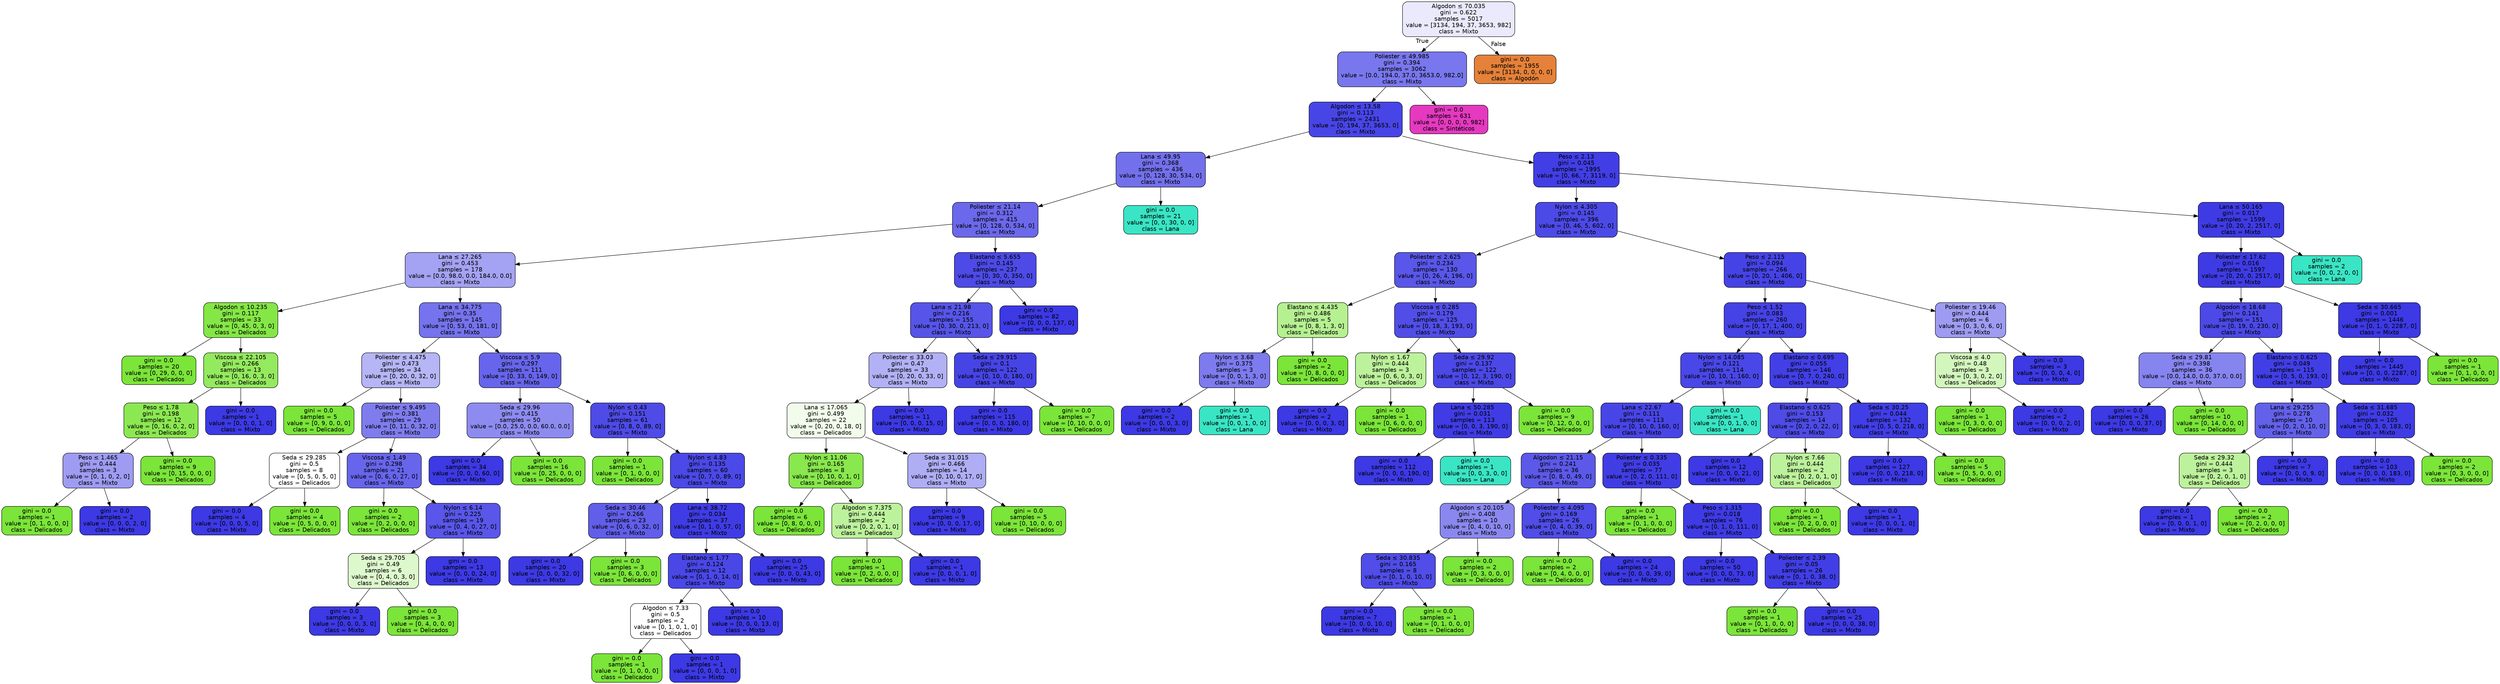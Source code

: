 digraph Tree {
node [shape=box, style="filled, rounded", color="black", fontname="helvetica"] ;
edge [fontname="helvetica"] ;
0 [label=<Algodon &le; 70.035<br/>gini = 0.622<br/>samples = 5017<br/>value = [3134, 194, 37, 3653, 982]<br/>class = Mixto>, fillcolor="#eaeafc"] ;
1 [label=<Poliester &le; 49.985<br/>gini = 0.394<br/>samples = 3062<br/>value = [0.0, 194.0, 37.0, 3653.0, 982.0]<br/>class = Mixto>, fillcolor="#7977ed"] ;
0 -> 1 [labeldistance=2.5, labelangle=45, headlabel="True"] ;
2 [label=<Algodon &le; 13.58<br/>gini = 0.113<br/>samples = 2431<br/>value = [0, 194, 37, 3653, 0]<br/>class = Mixto>, fillcolor="#4845e7"] ;
1 -> 2 ;
3 [label=<Lana &le; 49.95<br/>gini = 0.368<br/>samples = 436<br/>value = [0, 128, 30, 534, 0]<br/>class = Mixto>, fillcolor="#7370ec"] ;
2 -> 3 ;
4 [label=<Poliester &le; 21.14<br/>gini = 0.312<br/>samples = 415<br/>value = [0, 128, 0, 534, 0]<br/>class = Mixto>, fillcolor="#6b68eb"] ;
3 -> 4 ;
5 [label=<Lana &le; 27.265<br/>gini = 0.453<br/>samples = 178<br/>value = [0.0, 98.0, 0.0, 184.0, 0.0]<br/>class = Mixto>, fillcolor="#a4a2f3"] ;
4 -> 5 ;
6 [label=<Algodon &le; 10.235<br/>gini = 0.117<br/>samples = 33<br/>value = [0, 45, 0, 3, 0]<br/>class = Delicados>, fillcolor="#84e746"] ;
5 -> 6 ;
7 [label=<gini = 0.0<br/>samples = 20<br/>value = [0, 29, 0, 0, 0]<br/>class = Delicados>, fillcolor="#7be539"] ;
6 -> 7 ;
8 [label=<Viscosa &le; 22.105<br/>gini = 0.266<br/>samples = 13<br/>value = [0, 16, 0, 3, 0]<br/>class = Delicados>, fillcolor="#94ea5e"] ;
6 -> 8 ;
9 [label=<Peso &le; 1.78<br/>gini = 0.198<br/>samples = 12<br/>value = [0, 16, 0, 2, 0]<br/>class = Delicados>, fillcolor="#8ce852"] ;
8 -> 9 ;
10 [label=<Peso &le; 1.465<br/>gini = 0.444<br/>samples = 3<br/>value = [0, 1, 0, 2, 0]<br/>class = Mixto>, fillcolor="#9e9cf2"] ;
9 -> 10 ;
11 [label=<gini = 0.0<br/>samples = 1<br/>value = [0, 1, 0, 0, 0]<br/>class = Delicados>, fillcolor="#7be539"] ;
10 -> 11 ;
12 [label=<gini = 0.0<br/>samples = 2<br/>value = [0, 0, 0, 2, 0]<br/>class = Mixto>, fillcolor="#3c39e5"] ;
10 -> 12 ;
13 [label=<gini = 0.0<br/>samples = 9<br/>value = [0, 15, 0, 0, 0]<br/>class = Delicados>, fillcolor="#7be539"] ;
9 -> 13 ;
14 [label=<gini = 0.0<br/>samples = 1<br/>value = [0, 0, 0, 1, 0]<br/>class = Mixto>, fillcolor="#3c39e5"] ;
8 -> 14 ;
15 [label=<Lana &le; 34.775<br/>gini = 0.35<br/>samples = 145<br/>value = [0, 53, 0, 181, 0]<br/>class = Mixto>, fillcolor="#7573ed"] ;
5 -> 15 ;
16 [label=<Poliester &le; 4.475<br/>gini = 0.473<br/>samples = 34<br/>value = [0, 20, 0, 32, 0]<br/>class = Mixto>, fillcolor="#b6b5f5"] ;
15 -> 16 ;
17 [label=<gini = 0.0<br/>samples = 5<br/>value = [0, 9, 0, 0, 0]<br/>class = Delicados>, fillcolor="#7be539"] ;
16 -> 17 ;
18 [label=<Poliester &le; 9.495<br/>gini = 0.381<br/>samples = 29<br/>value = [0, 11, 0, 32, 0]<br/>class = Mixto>, fillcolor="#7f7dee"] ;
16 -> 18 ;
19 [label=<Seda &le; 29.285<br/>gini = 0.5<br/>samples = 8<br/>value = [0, 5, 0, 5, 0]<br/>class = Delicados>, fillcolor="#ffffff"] ;
18 -> 19 ;
20 [label=<gini = 0.0<br/>samples = 4<br/>value = [0, 0, 0, 5, 0]<br/>class = Mixto>, fillcolor="#3c39e5"] ;
19 -> 20 ;
21 [label=<gini = 0.0<br/>samples = 4<br/>value = [0, 5, 0, 0, 0]<br/>class = Delicados>, fillcolor="#7be539"] ;
19 -> 21 ;
22 [label=<Viscosa &le; 1.49<br/>gini = 0.298<br/>samples = 21<br/>value = [0, 6, 0, 27, 0]<br/>class = Mixto>, fillcolor="#6765eb"] ;
18 -> 22 ;
23 [label=<gini = 0.0<br/>samples = 2<br/>value = [0, 2, 0, 0, 0]<br/>class = Delicados>, fillcolor="#7be539"] ;
22 -> 23 ;
24 [label=<Nylon &le; 6.14<br/>gini = 0.225<br/>samples = 19<br/>value = [0, 4, 0, 27, 0]<br/>class = Mixto>, fillcolor="#5956e9"] ;
22 -> 24 ;
25 [label=<Seda &le; 29.705<br/>gini = 0.49<br/>samples = 6<br/>value = [0, 4, 0, 3, 0]<br/>class = Delicados>, fillcolor="#def8ce"] ;
24 -> 25 ;
26 [label=<gini = 0.0<br/>samples = 3<br/>value = [0, 0, 0, 3, 0]<br/>class = Mixto>, fillcolor="#3c39e5"] ;
25 -> 26 ;
27 [label=<gini = 0.0<br/>samples = 3<br/>value = [0, 4, 0, 0, 0]<br/>class = Delicados>, fillcolor="#7be539"] ;
25 -> 27 ;
28 [label=<gini = 0.0<br/>samples = 13<br/>value = [0, 0, 0, 24, 0]<br/>class = Mixto>, fillcolor="#3c39e5"] ;
24 -> 28 ;
29 [label=<Viscosa &le; 5.9<br/>gini = 0.297<br/>samples = 111<br/>value = [0, 33, 0, 149, 0]<br/>class = Mixto>, fillcolor="#6765eb"] ;
15 -> 29 ;
30 [label=<Seda &le; 29.96<br/>gini = 0.415<br/>samples = 50<br/>value = [0.0, 25.0, 0.0, 60.0, 0.0]<br/>class = Mixto>, fillcolor="#8d8bf0"] ;
29 -> 30 ;
31 [label=<gini = 0.0<br/>samples = 34<br/>value = [0, 0, 0, 60, 0]<br/>class = Mixto>, fillcolor="#3c39e5"] ;
30 -> 31 ;
32 [label=<gini = 0.0<br/>samples = 16<br/>value = [0, 25, 0, 0, 0]<br/>class = Delicados>, fillcolor="#7be539"] ;
30 -> 32 ;
33 [label=<Nylon &le; 0.43<br/>gini = 0.151<br/>samples = 61<br/>value = [0, 8, 0, 89, 0]<br/>class = Mixto>, fillcolor="#4e4be7"] ;
29 -> 33 ;
34 [label=<gini = 0.0<br/>samples = 1<br/>value = [0, 1, 0, 0, 0]<br/>class = Delicados>, fillcolor="#7be539"] ;
33 -> 34 ;
35 [label=<Nylon &le; 4.83<br/>gini = 0.135<br/>samples = 60<br/>value = [0, 7, 0, 89, 0]<br/>class = Mixto>, fillcolor="#4b49e7"] ;
33 -> 35 ;
36 [label=<Seda &le; 30.46<br/>gini = 0.266<br/>samples = 23<br/>value = [0, 6, 0, 32, 0]<br/>class = Mixto>, fillcolor="#615eea"] ;
35 -> 36 ;
37 [label=<gini = 0.0<br/>samples = 20<br/>value = [0, 0, 0, 32, 0]<br/>class = Mixto>, fillcolor="#3c39e5"] ;
36 -> 37 ;
38 [label=<gini = 0.0<br/>samples = 3<br/>value = [0, 6, 0, 0, 0]<br/>class = Delicados>, fillcolor="#7be539"] ;
36 -> 38 ;
39 [label=<Lana &le; 38.72<br/>gini = 0.034<br/>samples = 37<br/>value = [0, 1, 0, 57, 0]<br/>class = Mixto>, fillcolor="#3f3ce5"] ;
35 -> 39 ;
40 [label=<Elastano &le; 1.77<br/>gini = 0.124<br/>samples = 12<br/>value = [0, 1, 0, 14, 0]<br/>class = Mixto>, fillcolor="#4a47e7"] ;
39 -> 40 ;
41 [label=<Algodon &le; 7.33<br/>gini = 0.5<br/>samples = 2<br/>value = [0, 1, 0, 1, 0]<br/>class = Delicados>, fillcolor="#ffffff"] ;
40 -> 41 ;
42 [label=<gini = 0.0<br/>samples = 1<br/>value = [0, 1, 0, 0, 0]<br/>class = Delicados>, fillcolor="#7be539"] ;
41 -> 42 ;
43 [label=<gini = 0.0<br/>samples = 1<br/>value = [0, 0, 0, 1, 0]<br/>class = Mixto>, fillcolor="#3c39e5"] ;
41 -> 43 ;
44 [label=<gini = 0.0<br/>samples = 10<br/>value = [0, 0, 0, 13, 0]<br/>class = Mixto>, fillcolor="#3c39e5"] ;
40 -> 44 ;
45 [label=<gini = 0.0<br/>samples = 25<br/>value = [0, 0, 0, 43, 0]<br/>class = Mixto>, fillcolor="#3c39e5"] ;
39 -> 45 ;
46 [label=<Elastano &le; 5.655<br/>gini = 0.145<br/>samples = 237<br/>value = [0, 30, 0, 350, 0]<br/>class = Mixto>, fillcolor="#4d4ae7"] ;
4 -> 46 ;
47 [label=<Lana &le; 21.98<br/>gini = 0.216<br/>samples = 155<br/>value = [0, 30, 0, 213, 0]<br/>class = Mixto>, fillcolor="#5755e9"] ;
46 -> 47 ;
48 [label=<Poliester &le; 33.03<br/>gini = 0.47<br/>samples = 33<br/>value = [0, 20, 0, 33, 0]<br/>class = Mixto>, fillcolor="#b2b1f5"] ;
47 -> 48 ;
49 [label=<Lana &le; 17.065<br/>gini = 0.499<br/>samples = 22<br/>value = [0, 20, 0, 18, 0]<br/>class = Delicados>, fillcolor="#f2fceb"] ;
48 -> 49 ;
50 [label=<Nylon &le; 11.06<br/>gini = 0.165<br/>samples = 8<br/>value = [0, 10, 0, 1, 0]<br/>class = Delicados>, fillcolor="#88e84d"] ;
49 -> 50 ;
51 [label=<gini = 0.0<br/>samples = 6<br/>value = [0, 8, 0, 0, 0]<br/>class = Delicados>, fillcolor="#7be539"] ;
50 -> 51 ;
52 [label=<Algodon &le; 7.375<br/>gini = 0.444<br/>samples = 2<br/>value = [0, 2, 0, 1, 0]<br/>class = Delicados>, fillcolor="#bdf29c"] ;
50 -> 52 ;
53 [label=<gini = 0.0<br/>samples = 1<br/>value = [0, 2, 0, 0, 0]<br/>class = Delicados>, fillcolor="#7be539"] ;
52 -> 53 ;
54 [label=<gini = 0.0<br/>samples = 1<br/>value = [0, 0, 0, 1, 0]<br/>class = Mixto>, fillcolor="#3c39e5"] ;
52 -> 54 ;
55 [label=<Seda &le; 31.015<br/>gini = 0.466<br/>samples = 14<br/>value = [0, 10, 0, 17, 0]<br/>class = Mixto>, fillcolor="#afadf4"] ;
49 -> 55 ;
56 [label=<gini = 0.0<br/>samples = 9<br/>value = [0, 0, 0, 17, 0]<br/>class = Mixto>, fillcolor="#3c39e5"] ;
55 -> 56 ;
57 [label=<gini = 0.0<br/>samples = 5<br/>value = [0, 10, 0, 0, 0]<br/>class = Delicados>, fillcolor="#7be539"] ;
55 -> 57 ;
58 [label=<gini = 0.0<br/>samples = 11<br/>value = [0, 0, 0, 15, 0]<br/>class = Mixto>, fillcolor="#3c39e5"] ;
48 -> 58 ;
59 [label=<Seda &le; 29.915<br/>gini = 0.1<br/>samples = 122<br/>value = [0, 10, 0, 180, 0]<br/>class = Mixto>, fillcolor="#4744e6"] ;
47 -> 59 ;
60 [label=<gini = 0.0<br/>samples = 115<br/>value = [0, 0, 0, 180, 0]<br/>class = Mixto>, fillcolor="#3c39e5"] ;
59 -> 60 ;
61 [label=<gini = 0.0<br/>samples = 7<br/>value = [0, 10, 0, 0, 0]<br/>class = Delicados>, fillcolor="#7be539"] ;
59 -> 61 ;
62 [label=<gini = 0.0<br/>samples = 82<br/>value = [0, 0, 0, 137, 0]<br/>class = Mixto>, fillcolor="#3c39e5"] ;
46 -> 62 ;
63 [label=<gini = 0.0<br/>samples = 21<br/>value = [0, 0, 30, 0, 0]<br/>class = Lana>, fillcolor="#39e5c5"] ;
3 -> 63 ;
64 [label=<Peso &le; 2.13<br/>gini = 0.045<br/>samples = 1995<br/>value = [0, 66, 7, 3119, 0]<br/>class = Mixto>, fillcolor="#413ee6"] ;
2 -> 64 ;
65 [label=<Nylon &le; 4.305<br/>gini = 0.145<br/>samples = 396<br/>value = [0, 46, 5, 602, 0]<br/>class = Mixto>, fillcolor="#4c4ae7"] ;
64 -> 65 ;
66 [label=<Poliester &le; 2.625<br/>gini = 0.234<br/>samples = 130<br/>value = [0, 26, 4, 196, 0]<br/>class = Mixto>, fillcolor="#5957e9"] ;
65 -> 66 ;
67 [label=<Elastano &le; 4.435<br/>gini = 0.486<br/>samples = 5<br/>value = [0, 8, 1, 3, 0]<br/>class = Delicados>, fillcolor="#b6f191"] ;
66 -> 67 ;
68 [label=<Nylon &le; 3.68<br/>gini = 0.375<br/>samples = 3<br/>value = [0, 0, 1, 3, 0]<br/>class = Mixto>, fillcolor="#7d7bee"] ;
67 -> 68 ;
69 [label=<gini = 0.0<br/>samples = 2<br/>value = [0, 0, 0, 3, 0]<br/>class = Mixto>, fillcolor="#3c39e5"] ;
68 -> 69 ;
70 [label=<gini = 0.0<br/>samples = 1<br/>value = [0, 0, 1, 0, 0]<br/>class = Lana>, fillcolor="#39e5c5"] ;
68 -> 70 ;
71 [label=<gini = 0.0<br/>samples = 2<br/>value = [0, 8, 0, 0, 0]<br/>class = Delicados>, fillcolor="#7be539"] ;
67 -> 71 ;
72 [label=<Viscosa &le; 0.285<br/>gini = 0.179<br/>samples = 125<br/>value = [0, 18, 3, 193, 0]<br/>class = Mixto>, fillcolor="#514ee8"] ;
66 -> 72 ;
73 [label=<Nylon &le; 1.67<br/>gini = 0.444<br/>samples = 3<br/>value = [0, 6, 0, 3, 0]<br/>class = Delicados>, fillcolor="#bdf29c"] ;
72 -> 73 ;
74 [label=<gini = 0.0<br/>samples = 2<br/>value = [0, 0, 0, 3, 0]<br/>class = Mixto>, fillcolor="#3c39e5"] ;
73 -> 74 ;
75 [label=<gini = 0.0<br/>samples = 1<br/>value = [0, 6, 0, 0, 0]<br/>class = Delicados>, fillcolor="#7be539"] ;
73 -> 75 ;
76 [label=<Seda &le; 29.92<br/>gini = 0.137<br/>samples = 122<br/>value = [0, 12, 3, 190, 0]<br/>class = Mixto>, fillcolor="#4b48e7"] ;
72 -> 76 ;
77 [label=<Lana &le; 50.285<br/>gini = 0.031<br/>samples = 113<br/>value = [0, 0, 3, 190, 0]<br/>class = Mixto>, fillcolor="#3f3ce5"] ;
76 -> 77 ;
78 [label=<gini = 0.0<br/>samples = 112<br/>value = [0, 0, 0, 190, 0]<br/>class = Mixto>, fillcolor="#3c39e5"] ;
77 -> 78 ;
79 [label=<gini = 0.0<br/>samples = 1<br/>value = [0, 0, 3, 0, 0]<br/>class = Lana>, fillcolor="#39e5c5"] ;
77 -> 79 ;
80 [label=<gini = 0.0<br/>samples = 9<br/>value = [0, 12, 0, 0, 0]<br/>class = Delicados>, fillcolor="#7be539"] ;
76 -> 80 ;
81 [label=<Peso &le; 2.115<br/>gini = 0.094<br/>samples = 266<br/>value = [0, 20, 1, 406, 0]<br/>class = Mixto>, fillcolor="#4643e6"] ;
65 -> 81 ;
82 [label=<Peso &le; 1.52<br/>gini = 0.083<br/>samples = 260<br/>value = [0, 17, 1, 400, 0]<br/>class = Mixto>, fillcolor="#4542e6"] ;
81 -> 82 ;
83 [label=<Nylon &le; 14.085<br/>gini = 0.121<br/>samples = 114<br/>value = [0, 10, 1, 160, 0]<br/>class = Mixto>, fillcolor="#4947e7"] ;
82 -> 83 ;
84 [label=<Lana &le; 22.67<br/>gini = 0.111<br/>samples = 113<br/>value = [0, 10, 0, 160, 0]<br/>class = Mixto>, fillcolor="#4845e7"] ;
83 -> 84 ;
85 [label=<Algodon &le; 21.15<br/>gini = 0.241<br/>samples = 36<br/>value = [0, 8, 0, 49, 0]<br/>class = Mixto>, fillcolor="#5c59e9"] ;
84 -> 85 ;
86 [label=<Algodon &le; 20.105<br/>gini = 0.408<br/>samples = 10<br/>value = [0, 4, 0, 10, 0]<br/>class = Mixto>, fillcolor="#8a88ef"] ;
85 -> 86 ;
87 [label=<Seda &le; 30.835<br/>gini = 0.165<br/>samples = 8<br/>value = [0, 1, 0, 10, 0]<br/>class = Mixto>, fillcolor="#504de8"] ;
86 -> 87 ;
88 [label=<gini = 0.0<br/>samples = 7<br/>value = [0, 0, 0, 10, 0]<br/>class = Mixto>, fillcolor="#3c39e5"] ;
87 -> 88 ;
89 [label=<gini = 0.0<br/>samples = 1<br/>value = [0, 1, 0, 0, 0]<br/>class = Delicados>, fillcolor="#7be539"] ;
87 -> 89 ;
90 [label=<gini = 0.0<br/>samples = 2<br/>value = [0, 3, 0, 0, 0]<br/>class = Delicados>, fillcolor="#7be539"] ;
86 -> 90 ;
91 [label=<Poliester &le; 4.095<br/>gini = 0.169<br/>samples = 26<br/>value = [0, 4, 0, 39, 0]<br/>class = Mixto>, fillcolor="#504de8"] ;
85 -> 91 ;
92 [label=<gini = 0.0<br/>samples = 2<br/>value = [0, 4, 0, 0, 0]<br/>class = Delicados>, fillcolor="#7be539"] ;
91 -> 92 ;
93 [label=<gini = 0.0<br/>samples = 24<br/>value = [0, 0, 0, 39, 0]<br/>class = Mixto>, fillcolor="#3c39e5"] ;
91 -> 93 ;
94 [label=<Poliester &le; 0.335<br/>gini = 0.035<br/>samples = 77<br/>value = [0, 2, 0, 111, 0]<br/>class = Mixto>, fillcolor="#403de5"] ;
84 -> 94 ;
95 [label=<gini = 0.0<br/>samples = 1<br/>value = [0, 1, 0, 0, 0]<br/>class = Delicados>, fillcolor="#7be539"] ;
94 -> 95 ;
96 [label=<Peso &le; 1.315<br/>gini = 0.018<br/>samples = 76<br/>value = [0, 1, 0, 111, 0]<br/>class = Mixto>, fillcolor="#3e3be5"] ;
94 -> 96 ;
97 [label=<gini = 0.0<br/>samples = 50<br/>value = [0, 0, 0, 73, 0]<br/>class = Mixto>, fillcolor="#3c39e5"] ;
96 -> 97 ;
98 [label=<Poliester &le; 2.39<br/>gini = 0.05<br/>samples = 26<br/>value = [0, 1, 0, 38, 0]<br/>class = Mixto>, fillcolor="#413ee6"] ;
96 -> 98 ;
99 [label=<gini = 0.0<br/>samples = 1<br/>value = [0, 1, 0, 0, 0]<br/>class = Delicados>, fillcolor="#7be539"] ;
98 -> 99 ;
100 [label=<gini = 0.0<br/>samples = 25<br/>value = [0, 0, 0, 38, 0]<br/>class = Mixto>, fillcolor="#3c39e5"] ;
98 -> 100 ;
101 [label=<gini = 0.0<br/>samples = 1<br/>value = [0, 0, 1, 0, 0]<br/>class = Lana>, fillcolor="#39e5c5"] ;
83 -> 101 ;
102 [label=<Elastano &le; 0.695<br/>gini = 0.055<br/>samples = 146<br/>value = [0, 7, 0, 240, 0]<br/>class = Mixto>, fillcolor="#423fe6"] ;
82 -> 102 ;
103 [label=<Elastano &le; 0.625<br/>gini = 0.153<br/>samples = 14<br/>value = [0, 2, 0, 22, 0]<br/>class = Mixto>, fillcolor="#4e4be7"] ;
102 -> 103 ;
104 [label=<gini = 0.0<br/>samples = 12<br/>value = [0, 0, 0, 21, 0]<br/>class = Mixto>, fillcolor="#3c39e5"] ;
103 -> 104 ;
105 [label=<Nylon &le; 7.66<br/>gini = 0.444<br/>samples = 2<br/>value = [0, 2, 0, 1, 0]<br/>class = Delicados>, fillcolor="#bdf29c"] ;
103 -> 105 ;
106 [label=<gini = 0.0<br/>samples = 1<br/>value = [0, 2, 0, 0, 0]<br/>class = Delicados>, fillcolor="#7be539"] ;
105 -> 106 ;
107 [label=<gini = 0.0<br/>samples = 1<br/>value = [0, 0, 0, 1, 0]<br/>class = Mixto>, fillcolor="#3c39e5"] ;
105 -> 107 ;
108 [label=<Seda &le; 30.25<br/>gini = 0.044<br/>samples = 132<br/>value = [0, 5, 0, 218, 0]<br/>class = Mixto>, fillcolor="#403ee6"] ;
102 -> 108 ;
109 [label=<gini = 0.0<br/>samples = 127<br/>value = [0, 0, 0, 218, 0]<br/>class = Mixto>, fillcolor="#3c39e5"] ;
108 -> 109 ;
110 [label=<gini = 0.0<br/>samples = 5<br/>value = [0, 5, 0, 0, 0]<br/>class = Delicados>, fillcolor="#7be539"] ;
108 -> 110 ;
111 [label=<Poliester &le; 19.46<br/>gini = 0.444<br/>samples = 6<br/>value = [0, 3, 0, 6, 0]<br/>class = Mixto>, fillcolor="#9e9cf2"] ;
81 -> 111 ;
112 [label=<Viscosa &le; 4.0<br/>gini = 0.48<br/>samples = 3<br/>value = [0, 3, 0, 2, 0]<br/>class = Delicados>, fillcolor="#d3f6bd"] ;
111 -> 112 ;
113 [label=<gini = 0.0<br/>samples = 1<br/>value = [0, 3, 0, 0, 0]<br/>class = Delicados>, fillcolor="#7be539"] ;
112 -> 113 ;
114 [label=<gini = 0.0<br/>samples = 2<br/>value = [0, 0, 0, 2, 0]<br/>class = Mixto>, fillcolor="#3c39e5"] ;
112 -> 114 ;
115 [label=<gini = 0.0<br/>samples = 3<br/>value = [0, 0, 0, 4, 0]<br/>class = Mixto>, fillcolor="#3c39e5"] ;
111 -> 115 ;
116 [label=<Lana &le; 50.165<br/>gini = 0.017<br/>samples = 1599<br/>value = [0, 20, 2, 2517, 0]<br/>class = Mixto>, fillcolor="#3e3be5"] ;
64 -> 116 ;
117 [label=<Poliester &le; 17.62<br/>gini = 0.016<br/>samples = 1597<br/>value = [0, 20, 0, 2517, 0]<br/>class = Mixto>, fillcolor="#3e3be5"] ;
116 -> 117 ;
118 [label=<Algodon &le; 18.68<br/>gini = 0.141<br/>samples = 151<br/>value = [0, 19, 0, 230, 0]<br/>class = Mixto>, fillcolor="#4c49e7"] ;
117 -> 118 ;
119 [label=<Seda &le; 29.81<br/>gini = 0.398<br/>samples = 36<br/>value = [0.0, 14.0, 0.0, 37.0, 0.0]<br/>class = Mixto>, fillcolor="#8684ef"] ;
118 -> 119 ;
120 [label=<gini = 0.0<br/>samples = 26<br/>value = [0, 0, 0, 37, 0]<br/>class = Mixto>, fillcolor="#3c39e5"] ;
119 -> 120 ;
121 [label=<gini = 0.0<br/>samples = 10<br/>value = [0, 14, 0, 0, 0]<br/>class = Delicados>, fillcolor="#7be539"] ;
119 -> 121 ;
122 [label=<Elastano &le; 0.625<br/>gini = 0.049<br/>samples = 115<br/>value = [0, 5, 0, 193, 0]<br/>class = Mixto>, fillcolor="#413ee6"] ;
118 -> 122 ;
123 [label=<Lana &le; 29.255<br/>gini = 0.278<br/>samples = 10<br/>value = [0, 2, 0, 10, 0]<br/>class = Mixto>, fillcolor="#6361ea"] ;
122 -> 123 ;
124 [label=<Seda &le; 29.32<br/>gini = 0.444<br/>samples = 3<br/>value = [0, 2, 0, 1, 0]<br/>class = Delicados>, fillcolor="#bdf29c"] ;
123 -> 124 ;
125 [label=<gini = 0.0<br/>samples = 1<br/>value = [0, 0, 0, 1, 0]<br/>class = Mixto>, fillcolor="#3c39e5"] ;
124 -> 125 ;
126 [label=<gini = 0.0<br/>samples = 2<br/>value = [0, 2, 0, 0, 0]<br/>class = Delicados>, fillcolor="#7be539"] ;
124 -> 126 ;
127 [label=<gini = 0.0<br/>samples = 7<br/>value = [0, 0, 0, 9, 0]<br/>class = Mixto>, fillcolor="#3c39e5"] ;
123 -> 127 ;
128 [label=<Seda &le; 31.685<br/>gini = 0.032<br/>samples = 105<br/>value = [0, 3, 0, 183, 0]<br/>class = Mixto>, fillcolor="#3f3ce5"] ;
122 -> 128 ;
129 [label=<gini = 0.0<br/>samples = 103<br/>value = [0, 0, 0, 183, 0]<br/>class = Mixto>, fillcolor="#3c39e5"] ;
128 -> 129 ;
130 [label=<gini = 0.0<br/>samples = 2<br/>value = [0, 3, 0, 0, 0]<br/>class = Delicados>, fillcolor="#7be539"] ;
128 -> 130 ;
131 [label=<Seda &le; 30.665<br/>gini = 0.001<br/>samples = 1446<br/>value = [0, 1, 0, 2287, 0]<br/>class = Mixto>, fillcolor="#3c39e5"] ;
117 -> 131 ;
132 [label=<gini = 0.0<br/>samples = 1445<br/>value = [0, 0, 0, 2287, 0]<br/>class = Mixto>, fillcolor="#3c39e5"] ;
131 -> 132 ;
133 [label=<gini = 0.0<br/>samples = 1<br/>value = [0, 1, 0, 0, 0]<br/>class = Delicados>, fillcolor="#7be539"] ;
131 -> 133 ;
134 [label=<gini = 0.0<br/>samples = 2<br/>value = [0, 0, 2, 0, 0]<br/>class = Lana>, fillcolor="#39e5c5"] ;
116 -> 134 ;
135 [label=<gini = 0.0<br/>samples = 631<br/>value = [0, 0, 0, 0, 982]<br/>class = Sintéticos>, fillcolor="#e539c0"] ;
1 -> 135 ;
136 [label=<gini = 0.0<br/>samples = 1955<br/>value = [3134, 0, 0, 0, 0]<br/>class = Algodón>, fillcolor="#e58139"] ;
0 -> 136 [labeldistance=2.5, labelangle=-45, headlabel="False"] ;
}